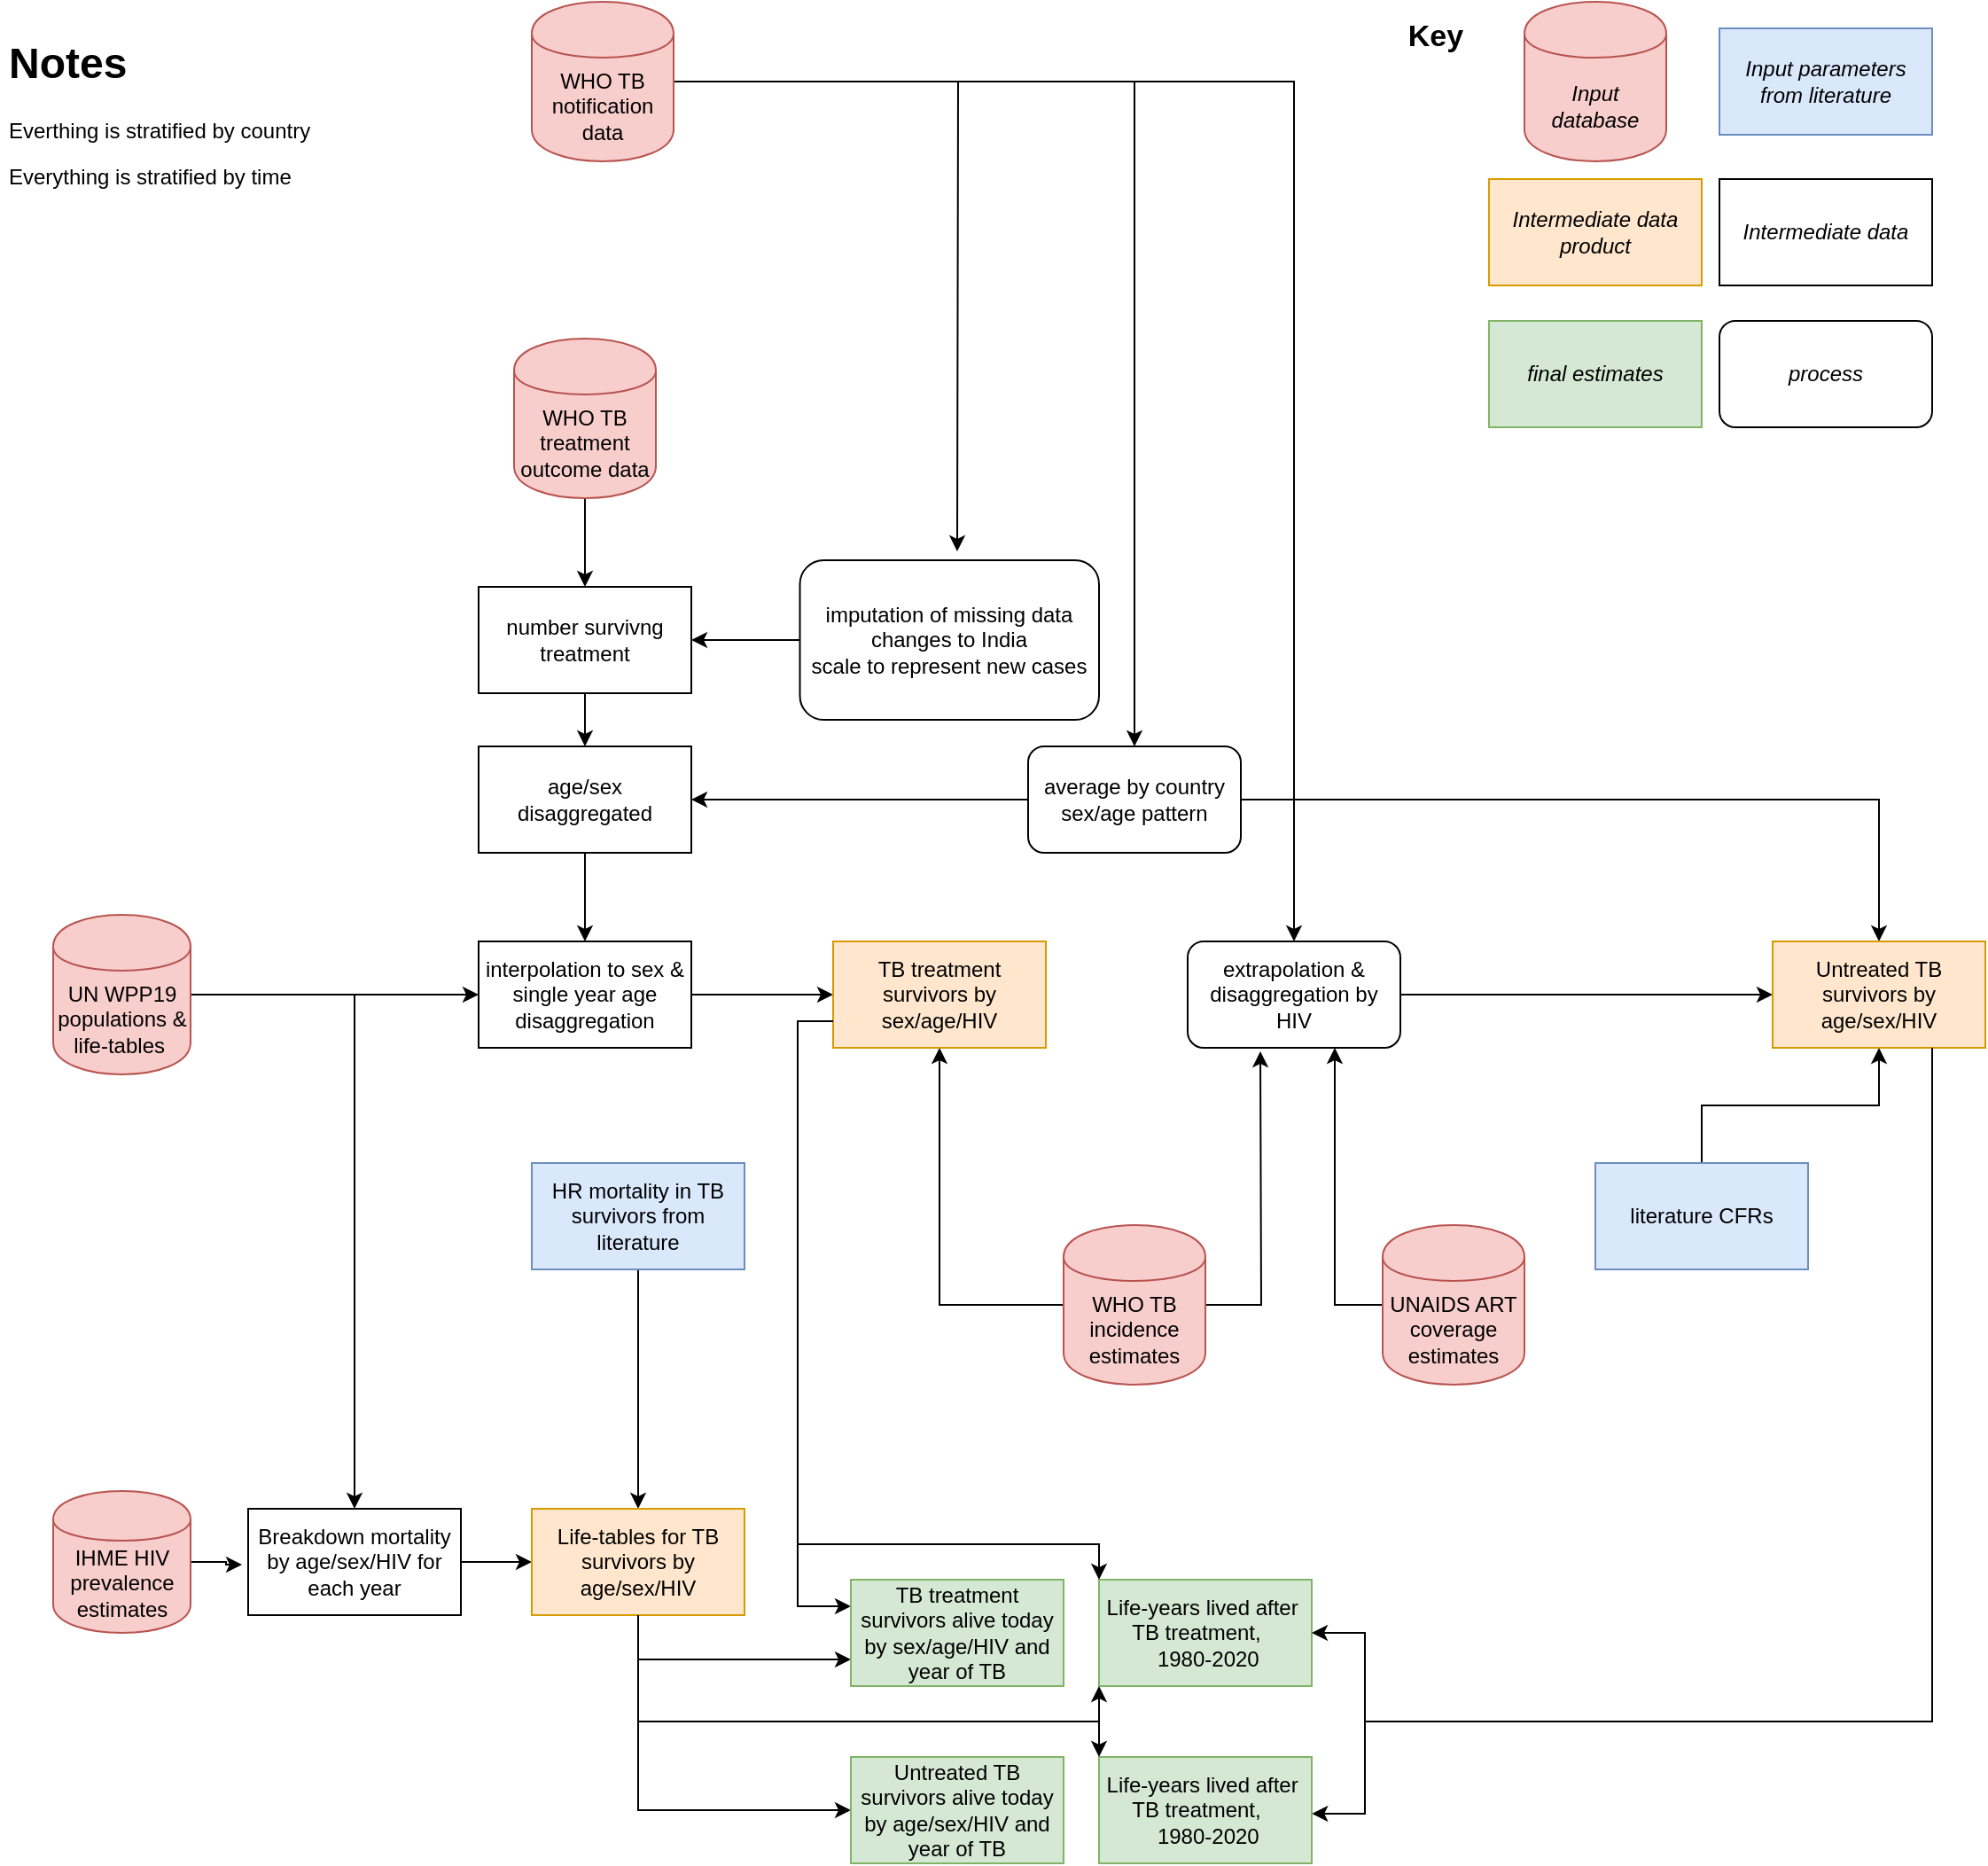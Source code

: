 <mxfile version="13.6.2" type="device"><diagram id="8xKxIBnRvkc4Sg24tk3K" name="Page-1"><mxGraphModel dx="1012" dy="1393" grid="1" gridSize="10" guides="1" tooltips="1" connect="1" arrows="1" fold="1" page="1" pageScale="1" pageWidth="1169" pageHeight="827" math="0" shadow="0"><root><mxCell id="0"/><mxCell id="1" parent="0"/><mxCell id="GtyM-ZzucMyq9Mg4s7XK-14" style="edgeStyle=orthogonalEdgeStyle;rounded=0;orthogonalLoop=1;jettySize=auto;html=1;" parent="1" source="cKmxlditzP1SJIZ2mcBr-1" edge="1"><mxGeometry relative="1" as="geometry"><mxPoint x="880" y="180" as="targetPoint"/></mxGeometry></mxCell><mxCell id="GtyM-ZzucMyq9Mg4s7XK-15" style="edgeStyle=orthogonalEdgeStyle;rounded=0;orthogonalLoop=1;jettySize=auto;html=1;" parent="1" source="cKmxlditzP1SJIZ2mcBr-1" target="cKmxlditzP1SJIZ2mcBr-29" edge="1"><mxGeometry relative="1" as="geometry"/></mxCell><mxCell id="GtyM-ZzucMyq9Mg4s7XK-16" style="edgeStyle=orthogonalEdgeStyle;rounded=0;orthogonalLoop=1;jettySize=auto;html=1;entryX=0.5;entryY=0;entryDx=0;entryDy=0;" parent="1" source="cKmxlditzP1SJIZ2mcBr-1" target="cKmxlditzP1SJIZ2mcBr-44" edge="1"><mxGeometry relative="1" as="geometry"/></mxCell><mxCell id="cKmxlditzP1SJIZ2mcBr-1" value="WHO TB notification data" style="shape=cylinder;whiteSpace=wrap;html=1;boundedLbl=1;backgroundOutline=1;fillColor=#f8cecc;strokeColor=#b85450;" parent="1" vertex="1"><mxGeometry x="640" y="-130" width="80" height="90" as="geometry"/></mxCell><mxCell id="GtyM-ZzucMyq9Mg4s7XK-6" style="edgeStyle=orthogonalEdgeStyle;rounded=0;orthogonalLoop=1;jettySize=auto;html=1;entryX=-0.029;entryY=0.525;entryDx=0;entryDy=0;entryPerimeter=0;" parent="1" source="cKmxlditzP1SJIZ2mcBr-2" target="cKmxlditzP1SJIZ2mcBr-68" edge="1"><mxGeometry relative="1" as="geometry"/></mxCell><mxCell id="cKmxlditzP1SJIZ2mcBr-2" value="IHME HIV prevalence estimates" style="shape=cylinder;whiteSpace=wrap;html=1;boundedLbl=1;backgroundOutline=1;fillColor=#f8cecc;strokeColor=#b85450;" parent="1" vertex="1"><mxGeometry x="370" y="710" width="77.5" height="80" as="geometry"/></mxCell><mxCell id="cKmxlditzP1SJIZ2mcBr-42" value="" style="edgeStyle=orthogonalEdgeStyle;rounded=0;orthogonalLoop=1;jettySize=auto;html=1;entryX=0.5;entryY=1;entryDx=0;entryDy=0;" parent="1" source="cKmxlditzP1SJIZ2mcBr-3" target="cKmxlditzP1SJIZ2mcBr-38" edge="1"><mxGeometry relative="1" as="geometry"><mxPoint x="870" y="560" as="targetPoint"/></mxGeometry></mxCell><mxCell id="xAJxGxCG2TURcAchhXqb-2" style="edgeStyle=orthogonalEdgeStyle;rounded=0;orthogonalLoop=1;jettySize=auto;html=1;exitX=1;exitY=0.5;exitDx=0;exitDy=0;" parent="1" source="cKmxlditzP1SJIZ2mcBr-3" edge="1"><mxGeometry relative="1" as="geometry"><mxPoint x="1051" y="462" as="targetPoint"/></mxGeometry></mxCell><mxCell id="cKmxlditzP1SJIZ2mcBr-3" value="WHO TB incidence estimates" style="shape=cylinder;whiteSpace=wrap;html=1;boundedLbl=1;backgroundOutline=1;fillColor=#f8cecc;strokeColor=#b85450;" parent="1" vertex="1"><mxGeometry x="940" y="560" width="80" height="90" as="geometry"/></mxCell><mxCell id="GtyM-ZzucMyq9Mg4s7XK-3" style="edgeStyle=orthogonalEdgeStyle;rounded=0;orthogonalLoop=1;jettySize=auto;html=1;entryX=0.5;entryY=0;entryDx=0;entryDy=0;" parent="1" source="cKmxlditzP1SJIZ2mcBr-4" target="cKmxlditzP1SJIZ2mcBr-24" edge="1"><mxGeometry relative="1" as="geometry"/></mxCell><mxCell id="cKmxlditzP1SJIZ2mcBr-4" value="WHO TB treatment outcome data" style="shape=cylinder;whiteSpace=wrap;html=1;boundedLbl=1;backgroundOutline=1;fillColor=#f8cecc;strokeColor=#b85450;" parent="1" vertex="1"><mxGeometry x="630" y="60" width="80" height="90" as="geometry"/></mxCell><mxCell id="GtyM-ZzucMyq9Mg4s7XK-4" style="edgeStyle=orthogonalEdgeStyle;rounded=0;orthogonalLoop=1;jettySize=auto;html=1;exitX=1;exitY=0.5;exitDx=0;exitDy=0;" parent="1" source="cKmxlditzP1SJIZ2mcBr-5" target="cKmxlditzP1SJIZ2mcBr-35" edge="1"><mxGeometry relative="1" as="geometry"/></mxCell><mxCell id="GtyM-ZzucMyq9Mg4s7XK-5" style="edgeStyle=orthogonalEdgeStyle;rounded=0;orthogonalLoop=1;jettySize=auto;html=1;entryX=0.5;entryY=0;entryDx=0;entryDy=0;" parent="1" source="cKmxlditzP1SJIZ2mcBr-5" target="cKmxlditzP1SJIZ2mcBr-68" edge="1"><mxGeometry relative="1" as="geometry"/></mxCell><mxCell id="cKmxlditzP1SJIZ2mcBr-5" value="UN WPP19 populations &amp;amp; life-tables&amp;nbsp;" style="shape=cylinder;whiteSpace=wrap;html=1;boundedLbl=1;backgroundOutline=1;fillColor=#f8cecc;strokeColor=#b85450;" parent="1" vertex="1"><mxGeometry x="370" y="385" width="77.5" height="90" as="geometry"/></mxCell><mxCell id="GtyM-ZzucMyq9Mg4s7XK-13" style="edgeStyle=orthogonalEdgeStyle;rounded=0;orthogonalLoop=1;jettySize=auto;html=1;entryX=1;entryY=0.5;entryDx=0;entryDy=0;" parent="1" source="cKmxlditzP1SJIZ2mcBr-13" target="cKmxlditzP1SJIZ2mcBr-24" edge="1"><mxGeometry relative="1" as="geometry"/></mxCell><mxCell id="cKmxlditzP1SJIZ2mcBr-13" value="imputation of missing data&lt;br&gt;changes to India&lt;br&gt;scale to represent new cases" style="rounded=1;whiteSpace=wrap;html=1;" parent="1" vertex="1"><mxGeometry x="791.25" y="185" width="168.75" height="90" as="geometry"/></mxCell><mxCell id="cKmxlditzP1SJIZ2mcBr-31" value="" style="edgeStyle=orthogonalEdgeStyle;rounded=0;orthogonalLoop=1;jettySize=auto;html=1;" parent="1" source="cKmxlditzP1SJIZ2mcBr-24" target="cKmxlditzP1SJIZ2mcBr-30" edge="1"><mxGeometry relative="1" as="geometry"/></mxCell><mxCell id="cKmxlditzP1SJIZ2mcBr-24" value="number survivng treatment" style="rounded=0;whiteSpace=wrap;html=1;" parent="1" vertex="1"><mxGeometry x="610" y="200" width="120" height="60" as="geometry"/></mxCell><mxCell id="GtyM-ZzucMyq9Mg4s7XK-12" style="edgeStyle=orthogonalEdgeStyle;rounded=0;orthogonalLoop=1;jettySize=auto;html=1;entryX=1;entryY=0.5;entryDx=0;entryDy=0;" parent="1" source="cKmxlditzP1SJIZ2mcBr-29" target="cKmxlditzP1SJIZ2mcBr-30" edge="1"><mxGeometry relative="1" as="geometry"/></mxCell><mxCell id="GtyM-ZzucMyq9Mg4s7XK-17" style="edgeStyle=orthogonalEdgeStyle;rounded=0;orthogonalLoop=1;jettySize=auto;html=1;entryX=0.5;entryY=0;entryDx=0;entryDy=0;" parent="1" source="cKmxlditzP1SJIZ2mcBr-29" target="cKmxlditzP1SJIZ2mcBr-58" edge="1"><mxGeometry relative="1" as="geometry"/></mxCell><mxCell id="cKmxlditzP1SJIZ2mcBr-29" value="average by country sex/age pattern" style="rounded=1;whiteSpace=wrap;html=1;" parent="1" vertex="1"><mxGeometry x="920" y="290" width="120" height="60" as="geometry"/></mxCell><mxCell id="cKmxlditzP1SJIZ2mcBr-36" value="" style="edgeStyle=orthogonalEdgeStyle;rounded=0;orthogonalLoop=1;jettySize=auto;html=1;" parent="1" source="cKmxlditzP1SJIZ2mcBr-30" target="cKmxlditzP1SJIZ2mcBr-35" edge="1"><mxGeometry relative="1" as="geometry"/></mxCell><mxCell id="cKmxlditzP1SJIZ2mcBr-30" value="age/sex disaggregated" style="rounded=0;whiteSpace=wrap;html=1;" parent="1" vertex="1"><mxGeometry x="610" y="290" width="120" height="60" as="geometry"/></mxCell><mxCell id="cKmxlditzP1SJIZ2mcBr-39" value="" style="edgeStyle=orthogonalEdgeStyle;rounded=0;orthogonalLoop=1;jettySize=auto;html=1;" parent="1" source="cKmxlditzP1SJIZ2mcBr-35" target="cKmxlditzP1SJIZ2mcBr-38" edge="1"><mxGeometry relative="1" as="geometry"/></mxCell><mxCell id="cKmxlditzP1SJIZ2mcBr-35" value="interpolation to sex &amp;amp; single year age disaggregation" style="rounded=0;whiteSpace=wrap;html=1;" parent="1" vertex="1"><mxGeometry x="610" y="400" width="120" height="60" as="geometry"/></mxCell><mxCell id="cKmxlditzP1SJIZ2mcBr-82" style="edgeStyle=orthogonalEdgeStyle;rounded=0;orthogonalLoop=1;jettySize=auto;html=1;exitX=0;exitY=0.75;exitDx=0;exitDy=0;entryX=0;entryY=0.25;entryDx=0;entryDy=0;" parent="1" source="cKmxlditzP1SJIZ2mcBr-38" target="cKmxlditzP1SJIZ2mcBr-80" edge="1"><mxGeometry relative="1" as="geometry"/></mxCell><mxCell id="cKmxlditzP1SJIZ2mcBr-38" value="TB treatment survivors by sex/age/HIV" style="rounded=0;whiteSpace=wrap;html=1;fillColor=#ffe6cc;strokeColor=#d79b00;" parent="1" vertex="1"><mxGeometry x="810" y="400" width="120" height="60" as="geometry"/></mxCell><mxCell id="cKmxlditzP1SJIZ2mcBr-49" value="" style="edgeStyle=orthogonalEdgeStyle;rounded=0;orthogonalLoop=1;jettySize=auto;html=1;entryX=0;entryY=0.5;entryDx=0;entryDy=0;" parent="1" source="cKmxlditzP1SJIZ2mcBr-44" target="cKmxlditzP1SJIZ2mcBr-58" edge="1"><mxGeometry relative="1" as="geometry"><mxPoint x="1181" y="430" as="targetPoint"/></mxGeometry></mxCell><mxCell id="cKmxlditzP1SJIZ2mcBr-44" value="extrapolation &amp;amp; disaggregation by HIV" style="rounded=1;whiteSpace=wrap;html=1;" parent="1" vertex="1"><mxGeometry x="1010" y="400" width="120" height="60" as="geometry"/></mxCell><mxCell id="xAJxGxCG2TURcAchhXqb-5" style="edgeStyle=orthogonalEdgeStyle;rounded=0;orthogonalLoop=1;jettySize=auto;html=1;entryX=0.5;entryY=1;entryDx=0;entryDy=0;" parent="1" source="cKmxlditzP1SJIZ2mcBr-53" target="cKmxlditzP1SJIZ2mcBr-58" edge="1"><mxGeometry relative="1" as="geometry"/></mxCell><mxCell id="cKmxlditzP1SJIZ2mcBr-53" value="literature CFRs" style="rounded=0;whiteSpace=wrap;html=1;fillColor=#dae8fc;strokeColor=#6c8ebf;" parent="1" vertex="1"><mxGeometry x="1240" y="525" width="120" height="60" as="geometry"/></mxCell><mxCell id="cKmxlditzP1SJIZ2mcBr-84" style="edgeStyle=orthogonalEdgeStyle;rounded=0;orthogonalLoop=1;jettySize=auto;html=1;exitX=0.75;exitY=1;exitDx=0;exitDy=0;entryX=1.001;entryY=0.533;entryDx=0;entryDy=0;entryPerimeter=0;" parent="1" source="cKmxlditzP1SJIZ2mcBr-58" target="u17-HrLmFpuh9ileCmeU-2" edge="1"><mxGeometry relative="1" as="geometry"><mxPoint x="1083" y="893" as="targetPoint"/><Array as="points"><mxPoint x="1430" y="840"/><mxPoint x="1110" y="840"/><mxPoint x="1110" y="892"/></Array></mxGeometry></mxCell><mxCell id="cKmxlditzP1SJIZ2mcBr-58" value="Untreated TB survivors by age/sex/HIV" style="rounded=0;whiteSpace=wrap;html=1;fillColor=#ffe6cc;strokeColor=#d79b00;" parent="1" vertex="1"><mxGeometry x="1340" y="400" width="120" height="60" as="geometry"/></mxCell><mxCell id="cKmxlditzP1SJIZ2mcBr-73" value="" style="edgeStyle=orthogonalEdgeStyle;rounded=0;orthogonalLoop=1;jettySize=auto;html=1;" parent="1" source="cKmxlditzP1SJIZ2mcBr-63" target="cKmxlditzP1SJIZ2mcBr-71" edge="1"><mxGeometry relative="1" as="geometry"/></mxCell><mxCell id="cKmxlditzP1SJIZ2mcBr-63" value="HR mortality in TB survivors from literature" style="rounded=0;whiteSpace=wrap;html=1;fillColor=#dae8fc;strokeColor=#6c8ebf;" parent="1" vertex="1"><mxGeometry x="640" y="525" width="120" height="60" as="geometry"/></mxCell><mxCell id="cKmxlditzP1SJIZ2mcBr-72" value="" style="edgeStyle=orthogonalEdgeStyle;rounded=0;orthogonalLoop=1;jettySize=auto;html=1;" parent="1" source="cKmxlditzP1SJIZ2mcBr-68" target="cKmxlditzP1SJIZ2mcBr-71" edge="1"><mxGeometry relative="1" as="geometry"/></mxCell><mxCell id="cKmxlditzP1SJIZ2mcBr-68" value="Breakdown mortality by age/sex/HIV for each year" style="rounded=0;whiteSpace=wrap;html=1;" parent="1" vertex="1"><mxGeometry x="480" y="720" width="120" height="60" as="geometry"/></mxCell><mxCell id="cKmxlditzP1SJIZ2mcBr-69" value="&lt;h1&gt;Notes&lt;/h1&gt;&lt;p&gt;Everthing is stratified by country&lt;/p&gt;&lt;p&gt;Everything is stratified by time&lt;/p&gt;" style="text;html=1;strokeColor=none;fillColor=none;spacing=5;spacingTop=-20;whiteSpace=wrap;overflow=hidden;rounded=0;" parent="1" vertex="1"><mxGeometry x="340" y="-115" width="190" height="120" as="geometry"/></mxCell><mxCell id="cKmxlditzP1SJIZ2mcBr-83" style="edgeStyle=orthogonalEdgeStyle;rounded=0;orthogonalLoop=1;jettySize=auto;html=1;exitX=0.5;exitY=1;exitDx=0;exitDy=0;entryX=0;entryY=0.75;entryDx=0;entryDy=0;" parent="1" source="cKmxlditzP1SJIZ2mcBr-71" target="cKmxlditzP1SJIZ2mcBr-80" edge="1"><mxGeometry relative="1" as="geometry"><Array as="points"><mxPoint x="700" y="805"/></Array></mxGeometry></mxCell><mxCell id="cKmxlditzP1SJIZ2mcBr-85" style="edgeStyle=orthogonalEdgeStyle;rounded=0;orthogonalLoop=1;jettySize=auto;html=1;exitX=0.5;exitY=1;exitDx=0;exitDy=0;entryX=0;entryY=0.5;entryDx=0;entryDy=0;" parent="1" source="cKmxlditzP1SJIZ2mcBr-71" target="cKmxlditzP1SJIZ2mcBr-81" edge="1"><mxGeometry relative="1" as="geometry"/></mxCell><mxCell id="cKmxlditzP1SJIZ2mcBr-71" value="Life-tables for TB survivors by age/sex/HIV" style="rounded=0;whiteSpace=wrap;html=1;fillColor=#ffe6cc;strokeColor=#d79b00;" parent="1" vertex="1"><mxGeometry x="640" y="720" width="120" height="60" as="geometry"/></mxCell><mxCell id="cKmxlditzP1SJIZ2mcBr-80" value="TB treatment survivors alive today by sex/age/HIV&amp;nbsp;and year of TB" style="rounded=0;whiteSpace=wrap;html=1;fillColor=#d5e8d4;strokeColor=#82b366;" parent="1" vertex="1"><mxGeometry x="820" y="760" width="120" height="60" as="geometry"/></mxCell><mxCell id="cKmxlditzP1SJIZ2mcBr-81" value="Untreated TB survivors alive today by age/sex/HIV and year of TB" style="rounded=0;whiteSpace=wrap;html=1;fillColor=#d5e8d4;strokeColor=#82b366;" parent="1" vertex="1"><mxGeometry x="820" y="860" width="120" height="60" as="geometry"/></mxCell><mxCell id="cKmxlditzP1SJIZ2mcBr-87" value="&lt;b&gt;&lt;font style=&quot;font-size: 17px&quot;&gt;Key&lt;/font&gt;&lt;/b&gt;" style="text;html=1;strokeColor=none;fillColor=none;align=center;verticalAlign=middle;whiteSpace=wrap;rounded=0;" parent="1" vertex="1"><mxGeometry x="1130" y="-120" width="40" height="20" as="geometry"/></mxCell><mxCell id="cKmxlditzP1SJIZ2mcBr-88" value="&lt;i&gt;Input database&lt;/i&gt;" style="shape=cylinder;whiteSpace=wrap;html=1;boundedLbl=1;backgroundOutline=1;fillColor=#f8cecc;strokeColor=#b85450;" parent="1" vertex="1"><mxGeometry x="1200" y="-130" width="80" height="90" as="geometry"/></mxCell><mxCell id="cKmxlditzP1SJIZ2mcBr-89" value="&lt;i&gt;Input parameters from literature&lt;/i&gt;" style="rounded=0;whiteSpace=wrap;html=1;fillColor=#dae8fc;strokeColor=#6c8ebf;" parent="1" vertex="1"><mxGeometry x="1310" y="-115" width="120" height="60" as="geometry"/></mxCell><mxCell id="cKmxlditzP1SJIZ2mcBr-90" value="&lt;i&gt;Intermediate data product&lt;/i&gt;" style="rounded=0;whiteSpace=wrap;html=1;fillColor=#ffe6cc;strokeColor=#d79b00;" parent="1" vertex="1"><mxGeometry x="1180" y="-30" width="120" height="60" as="geometry"/></mxCell><mxCell id="cKmxlditzP1SJIZ2mcBr-91" value="&lt;i&gt;final estimates&lt;/i&gt;" style="rounded=0;whiteSpace=wrap;html=1;fillColor=#d5e8d4;strokeColor=#82b366;" parent="1" vertex="1"><mxGeometry x="1180" y="50" width="120" height="60" as="geometry"/></mxCell><mxCell id="cKmxlditzP1SJIZ2mcBr-92" value="&lt;i&gt;Intermediate data&lt;/i&gt;" style="rounded=0;whiteSpace=wrap;html=1;" parent="1" vertex="1"><mxGeometry x="1310" y="-30" width="120" height="60" as="geometry"/></mxCell><mxCell id="cKmxlditzP1SJIZ2mcBr-93" value="&lt;i&gt;process&lt;/i&gt;" style="rounded=1;whiteSpace=wrap;html=1;" parent="1" vertex="1"><mxGeometry x="1310" y="50" width="120" height="60" as="geometry"/></mxCell><mxCell id="u17-HrLmFpuh9ileCmeU-1" value="Life-years lived after&amp;nbsp; TB treatment,&amp;nbsp; &amp;nbsp; &amp;nbsp;1980-2020" style="rounded=0;whiteSpace=wrap;html=1;fillColor=#d5e8d4;strokeColor=#82b366;" parent="1" vertex="1"><mxGeometry x="960" y="760" width="120" height="60" as="geometry"/></mxCell><mxCell id="u17-HrLmFpuh9ileCmeU-2" value="Life-years lived after&amp;nbsp; TB treatment,&amp;nbsp; &amp;nbsp; &amp;nbsp;1980-2020" style="rounded=0;whiteSpace=wrap;html=1;fillColor=#d5e8d4;strokeColor=#82b366;" parent="1" vertex="1"><mxGeometry x="960" y="860" width="120" height="60" as="geometry"/></mxCell><mxCell id="u17-HrLmFpuh9ileCmeU-3" style="edgeStyle=orthogonalEdgeStyle;rounded=0;orthogonalLoop=1;jettySize=auto;html=1;exitX=0;exitY=0.75;exitDx=0;exitDy=0;entryX=0;entryY=0;entryDx=0;entryDy=0;" parent="1" source="cKmxlditzP1SJIZ2mcBr-38" target="u17-HrLmFpuh9ileCmeU-1" edge="1"><mxGeometry relative="1" as="geometry"><mxPoint x="820" y="455" as="sourcePoint"/><mxPoint x="975" y="756" as="targetPoint"/><Array as="points"><mxPoint x="790" y="445"/><mxPoint x="790" y="740"/><mxPoint x="960" y="740"/></Array></mxGeometry></mxCell><mxCell id="u17-HrLmFpuh9ileCmeU-4" style="edgeStyle=orthogonalEdgeStyle;rounded=0;orthogonalLoop=1;jettySize=auto;html=1;exitX=0.5;exitY=1;exitDx=0;exitDy=0;entryX=0;entryY=0;entryDx=0;entryDy=0;" parent="1" source="cKmxlditzP1SJIZ2mcBr-71" target="u17-HrLmFpuh9ileCmeU-2" edge="1"><mxGeometry relative="1" as="geometry"><Array as="points"><mxPoint x="700" y="840"/><mxPoint x="960" y="840"/></Array><mxPoint x="690" y="802" as="sourcePoint"/><mxPoint x="810" y="827" as="targetPoint"/></mxGeometry></mxCell><mxCell id="u17-HrLmFpuh9ileCmeU-5" style="edgeStyle=orthogonalEdgeStyle;rounded=0;orthogonalLoop=1;jettySize=auto;html=1;entryX=0;entryY=1;entryDx=0;entryDy=0;" parent="1" target="u17-HrLmFpuh9ileCmeU-1" edge="1"><mxGeometry relative="1" as="geometry"><Array as="points"><mxPoint x="700" y="840"/><mxPoint x="960" y="840"/></Array><mxPoint x="700" y="780" as="sourcePoint"/><mxPoint x="970" y="860" as="targetPoint"/></mxGeometry></mxCell><mxCell id="u17-HrLmFpuh9ileCmeU-6" style="edgeStyle=orthogonalEdgeStyle;rounded=0;orthogonalLoop=1;jettySize=auto;html=1;entryX=1;entryY=0.5;entryDx=0;entryDy=0;" parent="1" target="u17-HrLmFpuh9ileCmeU-1" edge="1"><mxGeometry relative="1" as="geometry"><mxPoint x="1430" y="460" as="sourcePoint"/><mxPoint x="1093.48" y="902.52" as="targetPoint"/><Array as="points"><mxPoint x="1430" y="840"/><mxPoint x="1110" y="840"/><mxPoint x="1110" y="790"/></Array></mxGeometry></mxCell><mxCell id="xAJxGxCG2TURcAchhXqb-4" style="edgeStyle=orthogonalEdgeStyle;rounded=0;orthogonalLoop=1;jettySize=auto;html=1;exitX=0;exitY=0.5;exitDx=0;exitDy=0;" parent="1" source="xAJxGxCG2TURcAchhXqb-1" edge="1"><mxGeometry relative="1" as="geometry"><mxPoint x="1093" y="460" as="targetPoint"/><Array as="points"><mxPoint x="1093" y="605"/></Array></mxGeometry></mxCell><mxCell id="xAJxGxCG2TURcAchhXqb-1" value="UNAIDS ART coverage estimates" style="shape=cylinder;whiteSpace=wrap;html=1;boundedLbl=1;backgroundOutline=1;fillColor=#f8cecc;strokeColor=#b85450;" parent="1" vertex="1"><mxGeometry x="1120" y="560" width="80" height="90" as="geometry"/></mxCell></root></mxGraphModel></diagram></mxfile>